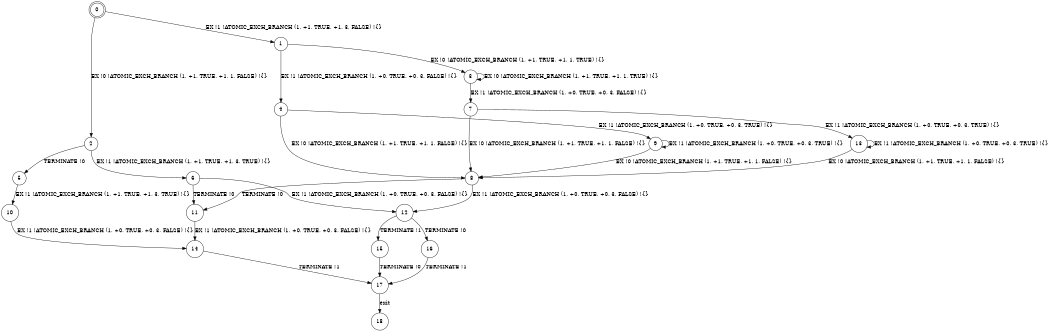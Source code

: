 digraph BCG {
size = "7, 10.5";
center = TRUE;
node [shape = circle];
0 [peripheries = 2];
0 -> 1 [label = "EX !1 !ATOMIC_EXCH_BRANCH (1, +1, TRUE, +1, 3, FALSE) !{}"];
0 -> 2 [label = "EX !0 !ATOMIC_EXCH_BRANCH (1, +1, TRUE, +1, 1, FALSE) !{}"];
1 -> 3 [label = "EX !0 !ATOMIC_EXCH_BRANCH (1, +1, TRUE, +1, 1, TRUE) !{}"];
1 -> 4 [label = "EX !1 !ATOMIC_EXCH_BRANCH (1, +0, TRUE, +0, 3, FALSE) !{}"];
2 -> 5 [label = "TERMINATE !0"];
2 -> 6 [label = "EX !1 !ATOMIC_EXCH_BRANCH (1, +1, TRUE, +1, 3, TRUE) !{}"];
3 -> 7 [label = "EX !1 !ATOMIC_EXCH_BRANCH (1, +0, TRUE, +0, 3, FALSE) !{}"];
3 -> 3 [label = "EX !0 !ATOMIC_EXCH_BRANCH (1, +1, TRUE, +1, 1, TRUE) !{}"];
4 -> 8 [label = "EX !0 !ATOMIC_EXCH_BRANCH (1, +1, TRUE, +1, 1, FALSE) !{}"];
4 -> 9 [label = "EX !1 !ATOMIC_EXCH_BRANCH (1, +0, TRUE, +0, 3, TRUE) !{}"];
5 -> 10 [label = "EX !1 !ATOMIC_EXCH_BRANCH (1, +1, TRUE, +1, 3, TRUE) !{}"];
6 -> 11 [label = "TERMINATE !0"];
6 -> 12 [label = "EX !1 !ATOMIC_EXCH_BRANCH (1, +0, TRUE, +0, 3, FALSE) !{}"];
7 -> 13 [label = "EX !1 !ATOMIC_EXCH_BRANCH (1, +0, TRUE, +0, 3, TRUE) !{}"];
7 -> 8 [label = "EX !0 !ATOMIC_EXCH_BRANCH (1, +1, TRUE, +1, 1, FALSE) !{}"];
8 -> 11 [label = "TERMINATE !0"];
8 -> 12 [label = "EX !1 !ATOMIC_EXCH_BRANCH (1, +0, TRUE, +0, 3, FALSE) !{}"];
9 -> 8 [label = "EX !0 !ATOMIC_EXCH_BRANCH (1, +1, TRUE, +1, 1, FALSE) !{}"];
9 -> 9 [label = "EX !1 !ATOMIC_EXCH_BRANCH (1, +0, TRUE, +0, 3, TRUE) !{}"];
10 -> 14 [label = "EX !1 !ATOMIC_EXCH_BRANCH (1, +0, TRUE, +0, 3, FALSE) !{}"];
11 -> 14 [label = "EX !1 !ATOMIC_EXCH_BRANCH (1, +0, TRUE, +0, 3, FALSE) !{}"];
12 -> 15 [label = "TERMINATE !1"];
12 -> 16 [label = "TERMINATE !0"];
13 -> 13 [label = "EX !1 !ATOMIC_EXCH_BRANCH (1, +0, TRUE, +0, 3, TRUE) !{}"];
13 -> 8 [label = "EX !0 !ATOMIC_EXCH_BRANCH (1, +1, TRUE, +1, 1, FALSE) !{}"];
14 -> 17 [label = "TERMINATE !1"];
15 -> 17 [label = "TERMINATE !0"];
16 -> 17 [label = "TERMINATE !1"];
17 -> 18 [label = "exit"];
}
